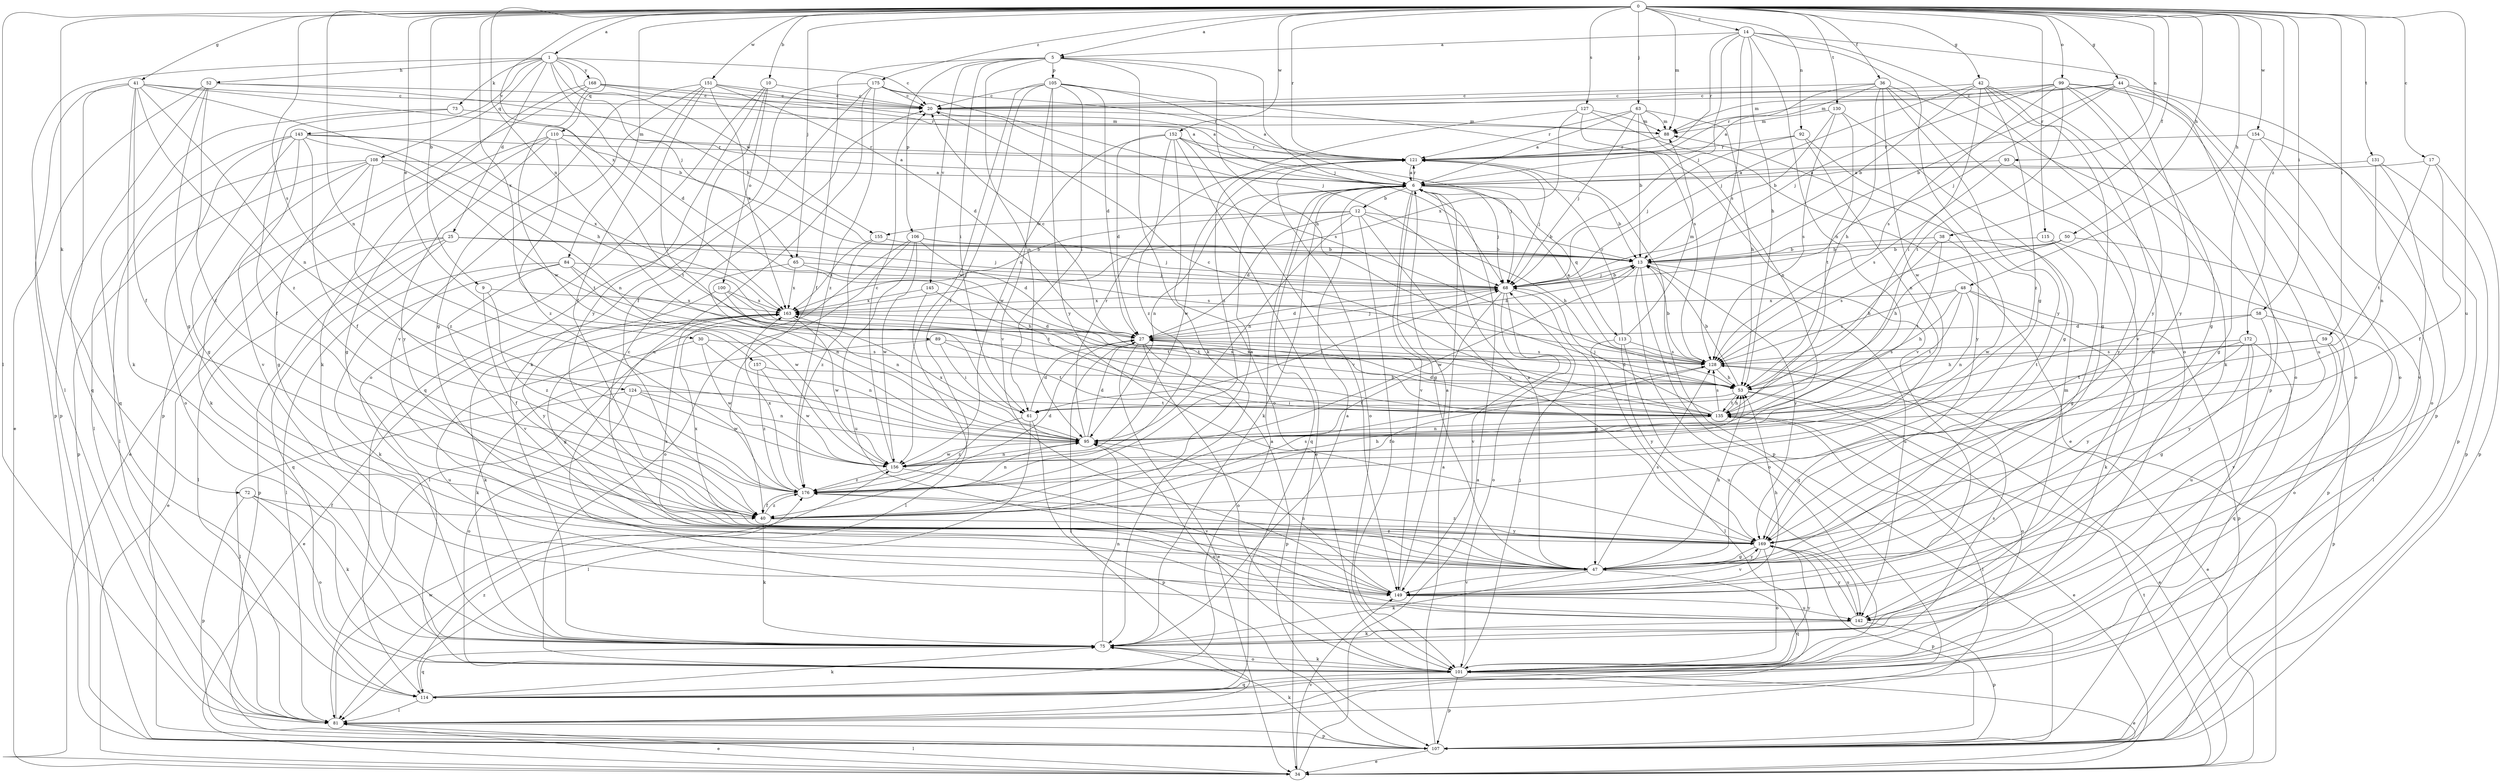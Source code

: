 strict digraph  {
0;
1;
5;
6;
9;
10;
12;
13;
14;
17;
20;
25;
27;
30;
34;
36;
38;
40;
41;
42;
44;
47;
48;
50;
52;
53;
58;
59;
61;
63;
65;
68;
72;
73;
75;
81;
84;
88;
89;
92;
93;
95;
99;
100;
101;
105;
106;
107;
108;
110;
113;
114;
115;
121;
124;
127;
128;
130;
131;
135;
142;
143;
145;
149;
151;
152;
154;
155;
156;
157;
163;
168;
169;
172;
175;
176;
0 -> 1  [label=a];
0 -> 5  [label=a];
0 -> 9  [label=b];
0 -> 10  [label=b];
0 -> 14  [label=c];
0 -> 17  [label=c];
0 -> 30  [label=e];
0 -> 36  [label=f];
0 -> 38  [label=f];
0 -> 41  [label=g];
0 -> 42  [label=g];
0 -> 44  [label=g];
0 -> 48  [label=h];
0 -> 50  [label=h];
0 -> 58  [label=i];
0 -> 59  [label=i];
0 -> 63  [label=j];
0 -> 65  [label=j];
0 -> 72  [label=k];
0 -> 81  [label=l];
0 -> 84  [label=m];
0 -> 88  [label=m];
0 -> 89  [label=n];
0 -> 92  [label=n];
0 -> 93  [label=n];
0 -> 95  [label=n];
0 -> 99  [label=o];
0 -> 115  [label=r];
0 -> 121  [label=r];
0 -> 124  [label=s];
0 -> 127  [label=s];
0 -> 130  [label=t];
0 -> 131  [label=t];
0 -> 142  [label=u];
0 -> 151  [label=w];
0 -> 152  [label=w];
0 -> 154  [label=w];
0 -> 157  [label=x];
0 -> 163  [label=x];
0 -> 172  [label=z];
0 -> 175  [label=z];
1 -> 20  [label=c];
1 -> 25  [label=d];
1 -> 27  [label=d];
1 -> 52  [label=h];
1 -> 65  [label=j];
1 -> 73  [label=k];
1 -> 81  [label=l];
1 -> 108  [label=q];
1 -> 110  [label=q];
1 -> 143  [label=v];
1 -> 155  [label=w];
1 -> 168  [label=y];
5 -> 40  [label=f];
5 -> 53  [label=h];
5 -> 61  [label=i];
5 -> 68  [label=j];
5 -> 75  [label=k];
5 -> 95  [label=n];
5 -> 105  [label=p];
5 -> 106  [label=p];
5 -> 145  [label=v];
6 -> 12  [label=b];
6 -> 13  [label=b];
6 -> 47  [label=g];
6 -> 68  [label=j];
6 -> 75  [label=k];
6 -> 95  [label=n];
6 -> 113  [label=q];
6 -> 114  [label=q];
6 -> 121  [label=r];
6 -> 149  [label=v];
9 -> 40  [label=f];
9 -> 163  [label=x];
9 -> 176  [label=z];
10 -> 20  [label=c];
10 -> 40  [label=f];
10 -> 100  [label=o];
10 -> 101  [label=o];
10 -> 169  [label=y];
12 -> 13  [label=b];
12 -> 27  [label=d];
12 -> 53  [label=h];
12 -> 95  [label=n];
12 -> 101  [label=o];
12 -> 155  [label=w];
12 -> 163  [label=x];
12 -> 169  [label=y];
13 -> 68  [label=j];
13 -> 101  [label=o];
13 -> 114  [label=q];
13 -> 142  [label=u];
13 -> 156  [label=w];
13 -> 169  [label=y];
14 -> 5  [label=a];
14 -> 47  [label=g];
14 -> 53  [label=h];
14 -> 68  [label=j];
14 -> 95  [label=n];
14 -> 101  [label=o];
14 -> 107  [label=p];
14 -> 121  [label=r];
14 -> 128  [label=s];
17 -> 6  [label=a];
17 -> 40  [label=f];
17 -> 107  [label=p];
17 -> 135  [label=t];
20 -> 88  [label=m];
20 -> 128  [label=s];
25 -> 13  [label=b];
25 -> 34  [label=e];
25 -> 68  [label=j];
25 -> 81  [label=l];
25 -> 107  [label=p];
25 -> 114  [label=q];
25 -> 128  [label=s];
27 -> 13  [label=b];
27 -> 20  [label=c];
27 -> 34  [label=e];
27 -> 68  [label=j];
27 -> 81  [label=l];
27 -> 101  [label=o];
27 -> 107  [label=p];
27 -> 128  [label=s];
30 -> 95  [label=n];
30 -> 128  [label=s];
30 -> 142  [label=u];
30 -> 156  [label=w];
34 -> 6  [label=a];
34 -> 81  [label=l];
34 -> 135  [label=t];
34 -> 149  [label=v];
36 -> 6  [label=a];
36 -> 20  [label=c];
36 -> 53  [label=h];
36 -> 75  [label=k];
36 -> 121  [label=r];
36 -> 149  [label=v];
36 -> 156  [label=w];
36 -> 169  [label=y];
38 -> 13  [label=b];
38 -> 53  [label=h];
38 -> 135  [label=t];
38 -> 156  [label=w];
40 -> 6  [label=a];
40 -> 75  [label=k];
40 -> 128  [label=s];
40 -> 169  [label=y];
40 -> 176  [label=z];
41 -> 13  [label=b];
41 -> 20  [label=c];
41 -> 40  [label=f];
41 -> 53  [label=h];
41 -> 75  [label=k];
41 -> 95  [label=n];
41 -> 107  [label=p];
41 -> 114  [label=q];
41 -> 176  [label=z];
42 -> 13  [label=b];
42 -> 20  [label=c];
42 -> 47  [label=g];
42 -> 61  [label=i];
42 -> 68  [label=j];
42 -> 101  [label=o];
42 -> 142  [label=u];
42 -> 176  [label=z];
44 -> 13  [label=b];
44 -> 20  [label=c];
44 -> 68  [label=j];
44 -> 88  [label=m];
44 -> 101  [label=o];
44 -> 107  [label=p];
44 -> 169  [label=y];
47 -> 6  [label=a];
47 -> 53  [label=h];
47 -> 75  [label=k];
47 -> 114  [label=q];
47 -> 128  [label=s];
47 -> 149  [label=v];
47 -> 163  [label=x];
47 -> 169  [label=y];
47 -> 176  [label=z];
48 -> 53  [label=h];
48 -> 75  [label=k];
48 -> 95  [label=n];
48 -> 107  [label=p];
48 -> 128  [label=s];
48 -> 135  [label=t];
48 -> 163  [label=x];
50 -> 13  [label=b];
50 -> 53  [label=h];
50 -> 81  [label=l];
50 -> 128  [label=s];
52 -> 13  [label=b];
52 -> 20  [label=c];
52 -> 34  [label=e];
52 -> 40  [label=f];
52 -> 47  [label=g];
52 -> 107  [label=p];
53 -> 13  [label=b];
53 -> 27  [label=d];
53 -> 34  [label=e];
53 -> 61  [label=i];
53 -> 101  [label=o];
53 -> 135  [label=t];
53 -> 163  [label=x];
58 -> 27  [label=d];
58 -> 101  [label=o];
58 -> 135  [label=t];
58 -> 169  [label=y];
59 -> 53  [label=h];
59 -> 107  [label=p];
59 -> 128  [label=s];
59 -> 149  [label=v];
61 -> 27  [label=d];
61 -> 68  [label=j];
61 -> 81  [label=l];
61 -> 107  [label=p];
61 -> 176  [label=z];
63 -> 6  [label=a];
63 -> 13  [label=b];
63 -> 53  [label=h];
63 -> 68  [label=j];
63 -> 88  [label=m];
63 -> 95  [label=n];
63 -> 121  [label=r];
65 -> 53  [label=h];
65 -> 68  [label=j];
65 -> 95  [label=n];
65 -> 163  [label=x];
68 -> 13  [label=b];
68 -> 27  [label=d];
68 -> 40  [label=f];
68 -> 47  [label=g];
68 -> 101  [label=o];
68 -> 149  [label=v];
68 -> 163  [label=x];
72 -> 40  [label=f];
72 -> 75  [label=k];
72 -> 101  [label=o];
72 -> 107  [label=p];
73 -> 40  [label=f];
73 -> 88  [label=m];
73 -> 114  [label=q];
75 -> 6  [label=a];
75 -> 88  [label=m];
75 -> 95  [label=n];
75 -> 101  [label=o];
75 -> 114  [label=q];
81 -> 34  [label=e];
81 -> 107  [label=p];
81 -> 156  [label=w];
84 -> 68  [label=j];
84 -> 75  [label=k];
84 -> 81  [label=l];
84 -> 135  [label=t];
84 -> 149  [label=v];
84 -> 156  [label=w];
88 -> 121  [label=r];
89 -> 61  [label=i];
89 -> 75  [label=k];
89 -> 128  [label=s];
89 -> 135  [label=t];
92 -> 68  [label=j];
92 -> 95  [label=n];
92 -> 121  [label=r];
92 -> 169  [label=y];
93 -> 6  [label=a];
93 -> 128  [label=s];
93 -> 169  [label=y];
95 -> 27  [label=d];
95 -> 121  [label=r];
95 -> 156  [label=w];
95 -> 163  [label=x];
99 -> 20  [label=c];
99 -> 47  [label=g];
99 -> 68  [label=j];
99 -> 88  [label=m];
99 -> 101  [label=o];
99 -> 128  [label=s];
99 -> 135  [label=t];
99 -> 142  [label=u];
99 -> 169  [label=y];
100 -> 95  [label=n];
100 -> 135  [label=t];
100 -> 163  [label=x];
100 -> 169  [label=y];
101 -> 34  [label=e];
101 -> 68  [label=j];
101 -> 75  [label=k];
101 -> 95  [label=n];
101 -> 107  [label=p];
101 -> 114  [label=q];
101 -> 128  [label=s];
101 -> 169  [label=y];
105 -> 6  [label=a];
105 -> 20  [label=c];
105 -> 27  [label=d];
105 -> 40  [label=f];
105 -> 61  [label=i];
105 -> 128  [label=s];
105 -> 149  [label=v];
105 -> 156  [label=w];
105 -> 169  [label=y];
106 -> 13  [label=b];
106 -> 27  [label=d];
106 -> 68  [label=j];
106 -> 81  [label=l];
106 -> 101  [label=o];
106 -> 142  [label=u];
106 -> 156  [label=w];
107 -> 6  [label=a];
107 -> 34  [label=e];
107 -> 75  [label=k];
108 -> 6  [label=a];
108 -> 47  [label=g];
108 -> 75  [label=k];
108 -> 81  [label=l];
108 -> 107  [label=p];
108 -> 135  [label=t];
108 -> 176  [label=z];
110 -> 6  [label=a];
110 -> 34  [label=e];
110 -> 47  [label=g];
110 -> 121  [label=r];
110 -> 135  [label=t];
110 -> 169  [label=y];
110 -> 176  [label=z];
113 -> 81  [label=l];
113 -> 88  [label=m];
113 -> 121  [label=r];
113 -> 128  [label=s];
113 -> 142  [label=u];
113 -> 169  [label=y];
114 -> 6  [label=a];
114 -> 75  [label=k];
114 -> 81  [label=l];
114 -> 176  [label=z];
115 -> 13  [label=b];
115 -> 47  [label=g];
115 -> 107  [label=p];
121 -> 6  [label=a];
121 -> 68  [label=j];
121 -> 101  [label=o];
121 -> 107  [label=p];
121 -> 156  [label=w];
124 -> 81  [label=l];
124 -> 95  [label=n];
124 -> 101  [label=o];
124 -> 135  [label=t];
124 -> 156  [label=w];
127 -> 34  [label=e];
127 -> 88  [label=m];
127 -> 149  [label=v];
127 -> 163  [label=x];
127 -> 176  [label=z];
128 -> 6  [label=a];
128 -> 13  [label=b];
128 -> 34  [label=e];
128 -> 40  [label=f];
128 -> 53  [label=h];
130 -> 13  [label=b];
130 -> 47  [label=g];
130 -> 88  [label=m];
130 -> 128  [label=s];
130 -> 135  [label=t];
131 -> 6  [label=a];
131 -> 95  [label=n];
131 -> 107  [label=p];
131 -> 149  [label=v];
135 -> 20  [label=c];
135 -> 27  [label=d];
135 -> 34  [label=e];
135 -> 53  [label=h];
135 -> 68  [label=j];
135 -> 81  [label=l];
135 -> 95  [label=n];
135 -> 128  [label=s];
142 -> 75  [label=k];
142 -> 107  [label=p];
142 -> 169  [label=y];
143 -> 40  [label=f];
143 -> 47  [label=g];
143 -> 81  [label=l];
143 -> 95  [label=n];
143 -> 101  [label=o];
143 -> 121  [label=r];
143 -> 149  [label=v];
143 -> 163  [label=x];
145 -> 81  [label=l];
145 -> 135  [label=t];
145 -> 163  [label=x];
149 -> 6  [label=a];
149 -> 20  [label=c];
149 -> 53  [label=h];
149 -> 95  [label=n];
149 -> 142  [label=u];
151 -> 6  [label=a];
151 -> 20  [label=c];
151 -> 27  [label=d];
151 -> 40  [label=f];
151 -> 47  [label=g];
151 -> 61  [label=i];
151 -> 149  [label=v];
151 -> 163  [label=x];
152 -> 27  [label=d];
152 -> 34  [label=e];
152 -> 68  [label=j];
152 -> 101  [label=o];
152 -> 121  [label=r];
152 -> 149  [label=v];
152 -> 156  [label=w];
152 -> 176  [label=z];
154 -> 47  [label=g];
154 -> 101  [label=o];
154 -> 107  [label=p];
154 -> 121  [label=r];
155 -> 13  [label=b];
155 -> 163  [label=x];
155 -> 176  [label=z];
156 -> 20  [label=c];
156 -> 95  [label=n];
156 -> 149  [label=v];
156 -> 176  [label=z];
157 -> 53  [label=h];
157 -> 156  [label=w];
157 -> 176  [label=z];
163 -> 27  [label=d];
163 -> 34  [label=e];
163 -> 47  [label=g];
163 -> 75  [label=k];
163 -> 156  [label=w];
168 -> 6  [label=a];
168 -> 20  [label=c];
168 -> 75  [label=k];
168 -> 107  [label=p];
168 -> 121  [label=r];
168 -> 156  [label=w];
169 -> 47  [label=g];
169 -> 101  [label=o];
169 -> 107  [label=p];
169 -> 142  [label=u];
169 -> 149  [label=v];
169 -> 163  [label=x];
169 -> 176  [label=z];
172 -> 47  [label=g];
172 -> 114  [label=q];
172 -> 128  [label=s];
172 -> 135  [label=t];
172 -> 142  [label=u];
172 -> 169  [label=y];
175 -> 20  [label=c];
175 -> 68  [label=j];
175 -> 75  [label=k];
175 -> 114  [label=q];
175 -> 121  [label=r];
175 -> 142  [label=u];
175 -> 176  [label=z];
176 -> 27  [label=d];
176 -> 40  [label=f];
176 -> 53  [label=h];
176 -> 95  [label=n];
176 -> 163  [label=x];
}
